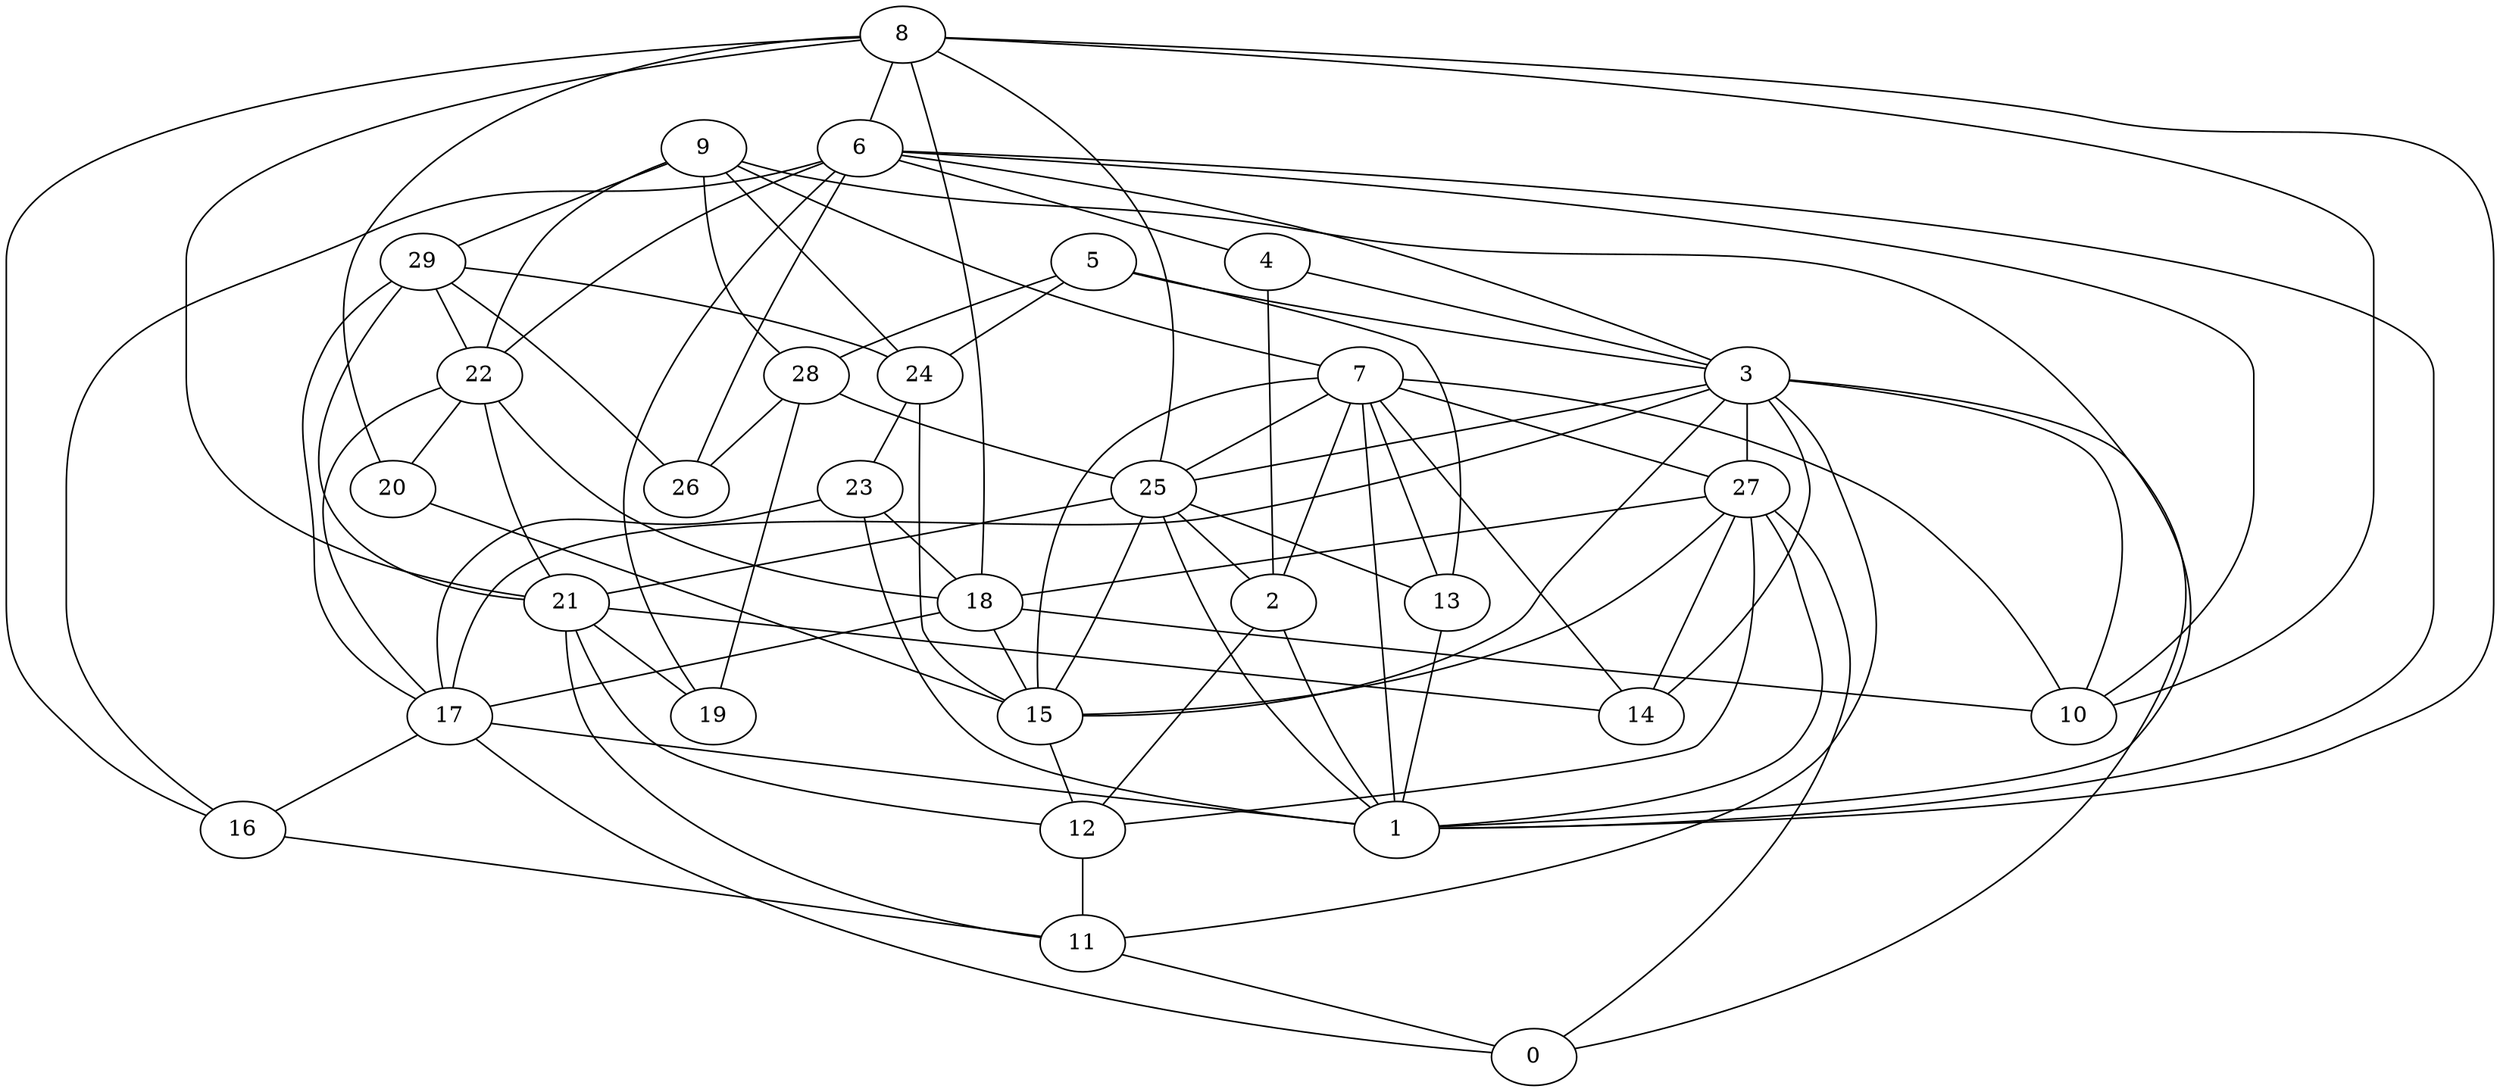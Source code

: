 digraph GG_graph {

subgraph G_graph {
edge [color = black]
"27" -> "12" [dir = none]
"27" -> "14" [dir = none]
"27" -> "15" [dir = none]
"27" -> "0" [dir = none]
"27" -> "18" [dir = none]
"27" -> "1" [dir = none]
"7" -> "13" [dir = none]
"7" -> "27" [dir = none]
"7" -> "25" [dir = none]
"7" -> "1" [dir = none]
"7" -> "2" [dir = none]
"7" -> "14" [dir = none]
"7" -> "15" [dir = none]
"7" -> "10" [dir = none]
"12" -> "11" [dir = none]
"29" -> "24" [dir = none]
"29" -> "21" [dir = none]
"29" -> "17" [dir = none]
"29" -> "22" [dir = none]
"29" -> "26" [dir = none]
"15" -> "12" [dir = none]
"13" -> "1" [dir = none]
"25" -> "21" [dir = none]
"25" -> "2" [dir = none]
"25" -> "13" [dir = none]
"25" -> "1" [dir = none]
"2" -> "1" [dir = none]
"2" -> "12" [dir = none]
"18" -> "15" [dir = none]
"18" -> "10" [dir = none]
"18" -> "17" [dir = none]
"11" -> "0" [dir = none]
"22" -> "21" [dir = none]
"22" -> "17" [dir = none]
"22" -> "18" [dir = none]
"22" -> "20" [dir = none]
"9" -> "29" [dir = none]
"9" -> "7" [dir = none]
"9" -> "22" [dir = none]
"9" -> "1" [dir = none]
"9" -> "28" [dir = none]
"9" -> "24" [dir = none]
"5" -> "3" [dir = none]
"5" -> "28" [dir = none]
"5" -> "24" [dir = none]
"5" -> "13" [dir = none]
"16" -> "11" [dir = none]
"4" -> "2" [dir = none]
"4" -> "3" [dir = none]
"17" -> "16" [dir = none]
"17" -> "0" [dir = none]
"17" -> "1" [dir = none]
"28" -> "25" [dir = none]
"28" -> "26" [dir = none]
"28" -> "19" [dir = none]
"20" -> "15" [dir = none]
"24" -> "15" [dir = none]
"3" -> "11" [dir = none]
"3" -> "17" [dir = none]
"3" -> "27" [dir = none]
"3" -> "10" [dir = none]
"3" -> "15" [dir = none]
"3" -> "25" [dir = none]
"3" -> "14" [dir = none]
"6" -> "4" [dir = none]
"6" -> "19" [dir = none]
"6" -> "26" [dir = none]
"6" -> "10" [dir = none]
"6" -> "16" [dir = none]
"6" -> "3" [dir = none]
"6" -> "1" [dir = none]
"6" -> "22" [dir = none]
"8" -> "10" [dir = none]
"8" -> "20" [dir = none]
"8" -> "6" [dir = none]
"8" -> "21" [dir = none]
"8" -> "1" [dir = none]
"8" -> "18" [dir = none]
"8" -> "25" [dir = none]
"8" -> "16" [dir = none]
"21" -> "14" [dir = none]
"21" -> "19" [dir = none]
"21" -> "11" [dir = none]
"21" -> "12" [dir = none]
"23" -> "1" [dir = none]
"23" -> "18" [dir = none]
"23" -> "17" [dir = none]
"24" -> "23" [dir = none]
"25" -> "15" [dir = none]
"3" -> "0" [dir = none]
}

}
